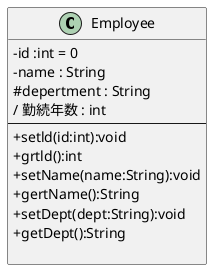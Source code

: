 @startuml
skinparam classAttributeIconSize 0
' class A <<stereotype>>{}
' class B {
' - 属性１:int
' - 属性２:Strirng
' }
' class C {
' ---
' + 操作１():void
' + 操作２():String
' }
' class D {
' - 属性１:int
' - 属性２:Strirng
' ---
' + 操作１():void
' + 操作２():String
' }

class Employee {
- id :int = 0
- name : String
# depertment : String
/ 勤続年数 : int
---
+ setld(id:int):void
+ grtld():int
+ setName(name:String):void
+ gertName():String
+ setDept(dept:String):void
+ getDept():String

}
@enduml